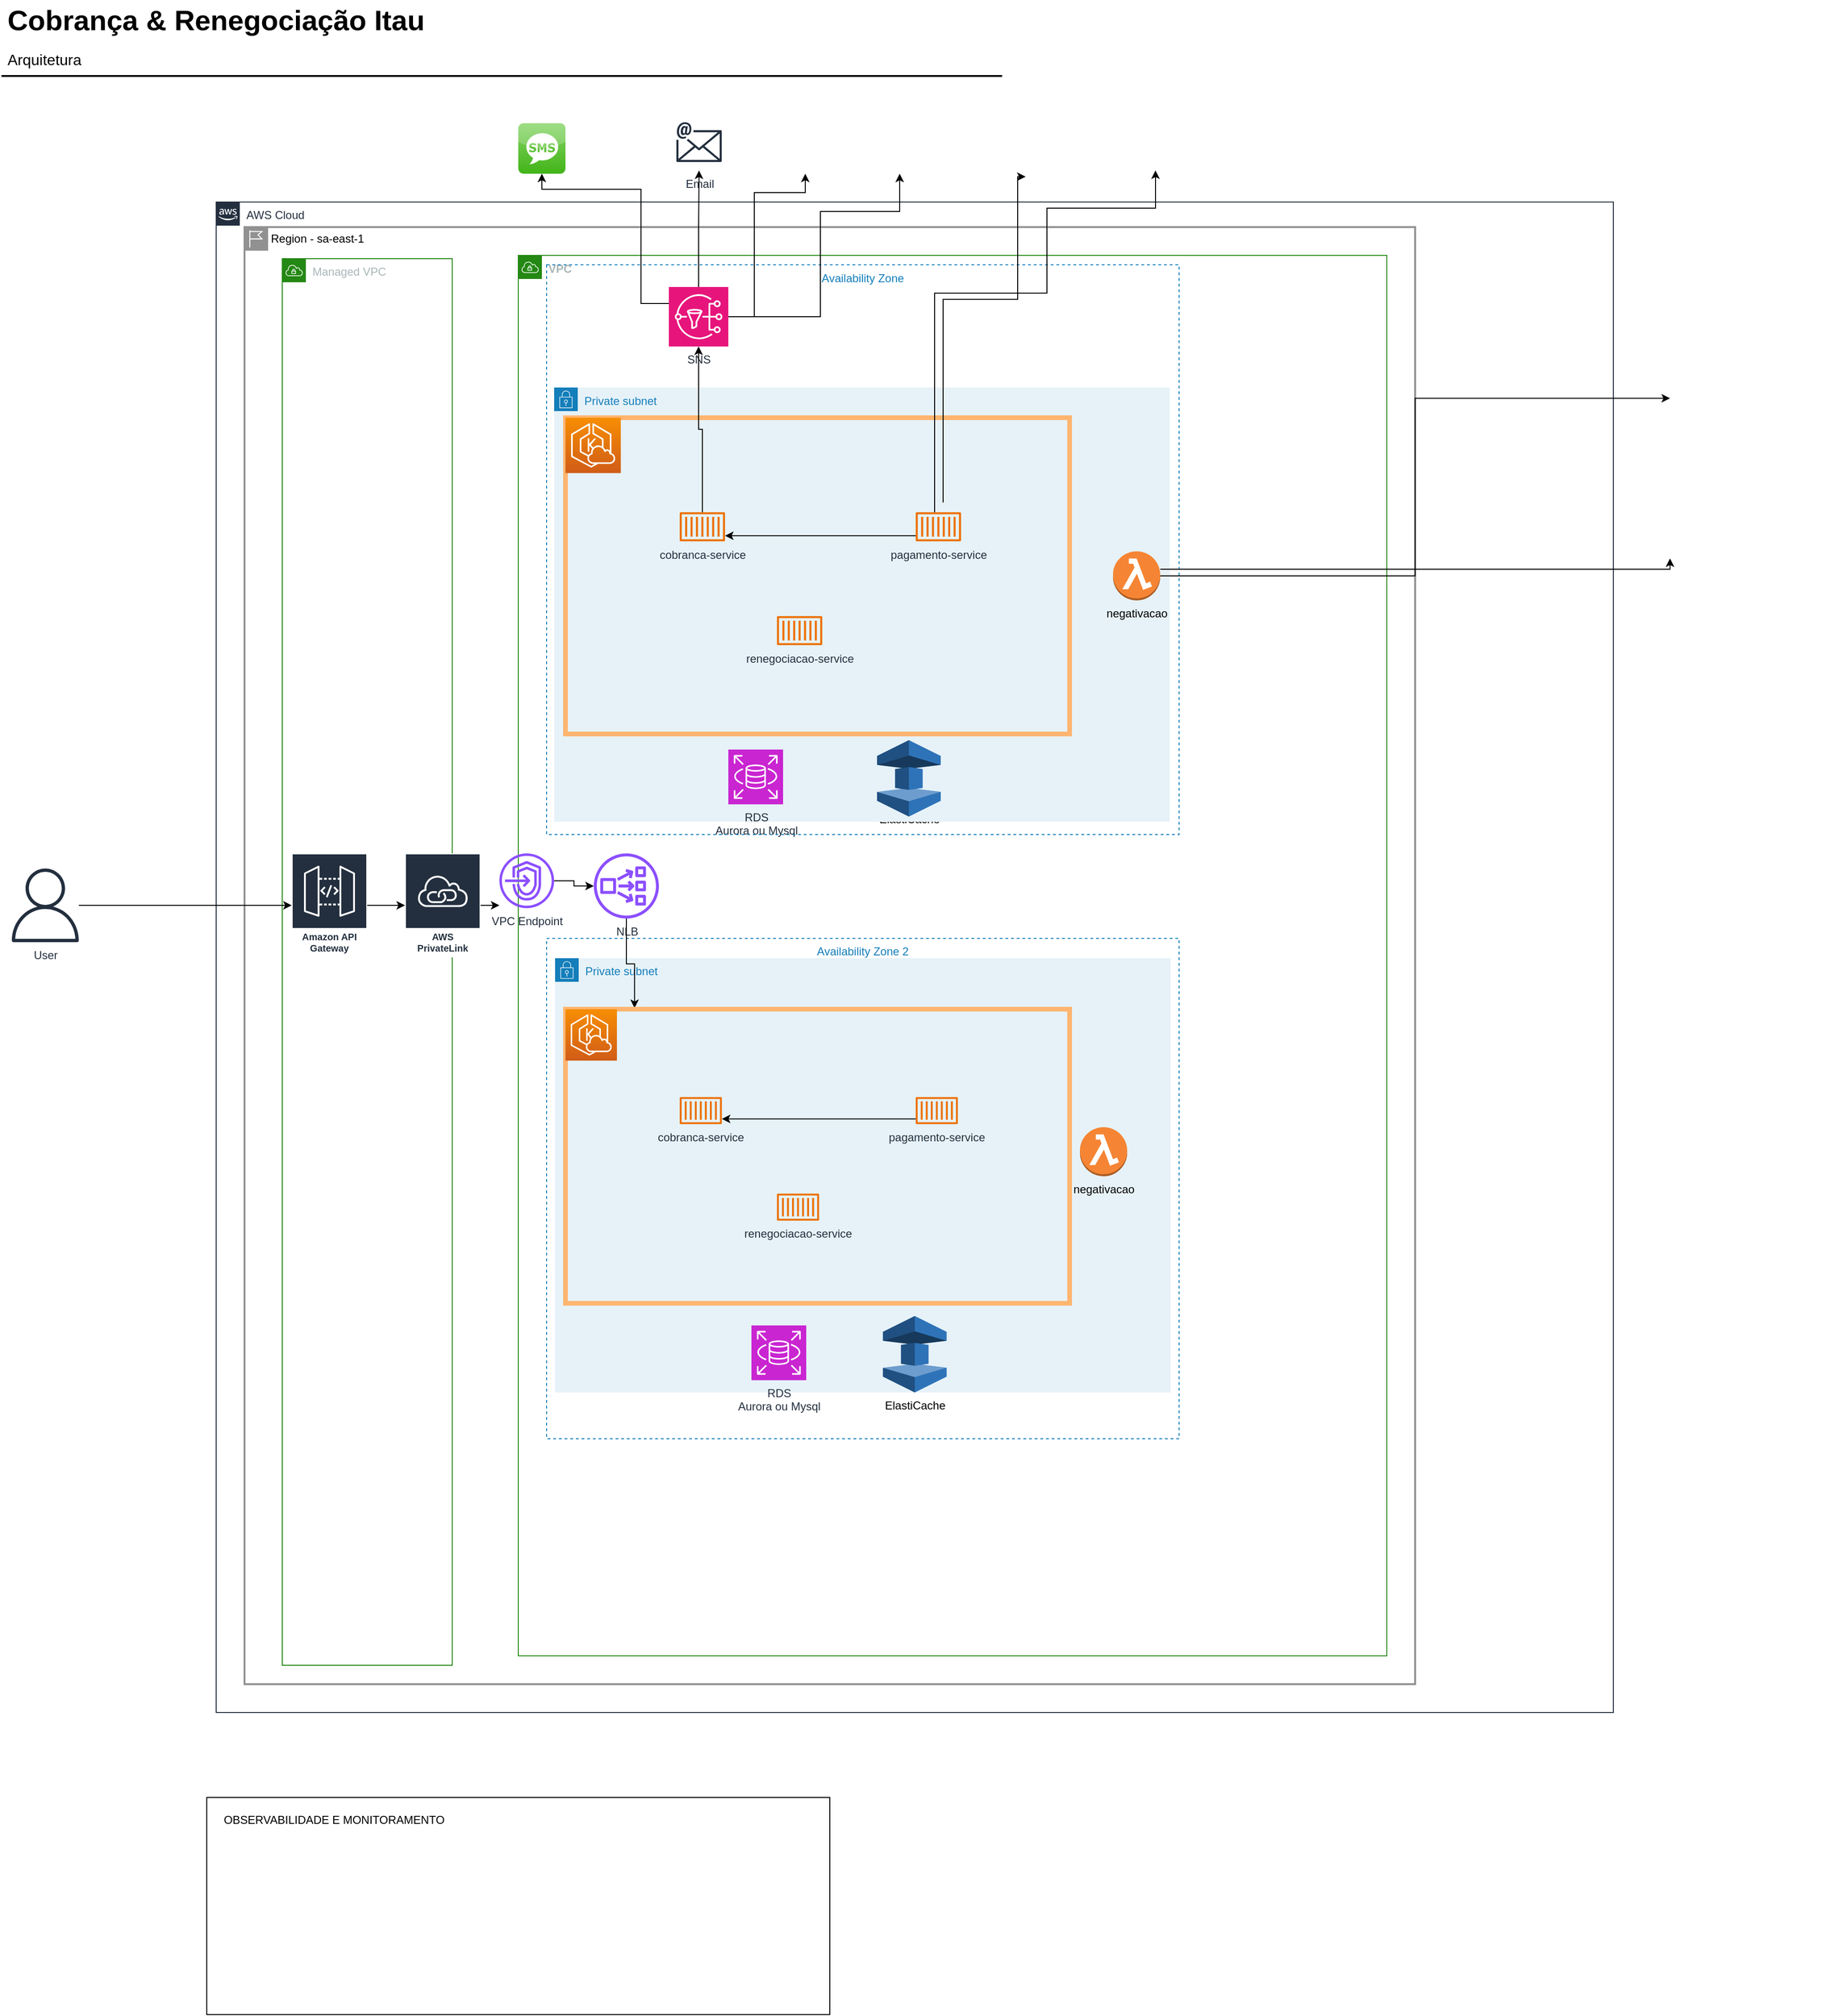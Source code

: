 <mxfile version="21.8.0" type="device" pages="2">
  <diagram id="Ht1M8jgEwFfnCIfOTk4-" name="Page-1">
    <mxGraphModel dx="3713" dy="2057" grid="1" gridSize="10" guides="1" tooltips="1" connect="1" arrows="1" fold="1" page="1" pageScale="1" pageWidth="827" pageHeight="1169" math="0" shadow="0">
      <root>
        <mxCell id="0" />
        <mxCell id="1" parent="0" />
        <mxCell id="xATtdPnlYXgzlTv7SYKk-98" value="Managed VPC" style="points=[[0,0],[0.25,0],[0.5,0],[0.75,0],[1,0],[1,0.25],[1,0.5],[1,0.75],[1,1],[0.75,1],[0.5,1],[0.25,1],[0,1],[0,0.75],[0,0.5],[0,0.25]];outlineConnect=0;gradientColor=none;html=1;whiteSpace=wrap;fontSize=12;fontStyle=0;container=1;pointerEvents=0;collapsible=0;recursiveResize=0;shape=mxgraph.aws4.group;grIcon=mxgraph.aws4.group_vpc;strokeColor=#248814;fillColor=none;verticalAlign=top;align=left;spacingLeft=30;fontColor=#AAB7B8;dashed=0;" vertex="1" parent="1">
          <mxGeometry x="330" y="300" width="180" height="1490" as="geometry" />
        </mxCell>
        <mxCell id="jZVaUwOg5UY3L9NAnvdq-71" value="AWS Cloud" style="points=[[0,0],[0.25,0],[0.5,0],[0.75,0],[1,0],[1,0.25],[1,0.5],[1,0.75],[1,1],[0.75,1],[0.5,1],[0.25,1],[0,1],[0,0.75],[0,0.5],[0,0.25]];outlineConnect=0;gradientColor=none;html=1;whiteSpace=wrap;fontSize=12;fontStyle=0;shape=mxgraph.aws4.group;grIcon=mxgraph.aws4.group_aws_cloud_alt;strokeColor=#232F3E;fillColor=none;verticalAlign=top;align=left;spacingLeft=30;fontColor=#232F3E;dashed=0;labelBackgroundColor=none;container=1;pointerEvents=0;collapsible=0;recursiveResize=0;" parent="1" vertex="1">
          <mxGeometry x="260" y="240" width="1480" height="1600" as="geometry" />
        </mxCell>
        <UserObject label="VPC&lt;br&gt;" link="https://aws.amazon.com/blogs/containers/running-microservices-in-amazon-eks-with-aws-app-mesh-and-kong/" id="PaQT0YIRvXrTytDS5442-33">
          <mxCell style="points=[[0,0],[0.25,0],[0.5,0],[0.75,0],[1,0],[1,0.25],[1,0.5],[1,0.75],[1,1],[0.75,1],[0.5,1],[0.25,1],[0,1],[0,0.75],[0,0.5],[0,0.25]];outlineConnect=0;gradientColor=none;html=1;whiteSpace=wrap;fontSize=12;fontStyle=1;container=1;pointerEvents=0;collapsible=0;recursiveResize=0;shape=mxgraph.aws4.group;grIcon=mxgraph.aws4.group_vpc;strokeColor=#248814;fillColor=none;verticalAlign=top;align=left;spacingLeft=30;fontColor=#AAB7B8;dashed=0;" parent="jZVaUwOg5UY3L9NAnvdq-71" vertex="1">
            <mxGeometry x="320" y="56.56" width="920" height="1483.44" as="geometry" />
          </mxCell>
        </UserObject>
        <mxCell id="xATtdPnlYXgzlTv7SYKk-119" value="Private subnet" style="points=[[0,0],[0.25,0],[0.5,0],[0.75,0],[1,0],[1,0.25],[1,0.5],[1,0.75],[1,1],[0.75,1],[0.5,1],[0.25,1],[0,1],[0,0.75],[0,0.5],[0,0.25]];outlineConnect=0;gradientColor=none;html=1;whiteSpace=wrap;fontSize=12;fontStyle=0;container=1;pointerEvents=0;collapsible=0;recursiveResize=0;shape=mxgraph.aws4.group;grIcon=mxgraph.aws4.group_security_group;grStroke=0;strokeColor=#147EBA;fillColor=#E6F2F8;verticalAlign=top;align=left;spacingLeft=30;fontColor=#147EBA;dashed=0;" vertex="1" parent="PaQT0YIRvXrTytDS5442-33">
          <mxGeometry x="39" y="744.44" width="652" height="460" as="geometry" />
        </mxCell>
        <mxCell id="xATtdPnlYXgzlTv7SYKk-6" value="ElastiCache" style="outlineConnect=0;dashed=0;verticalLabelPosition=bottom;verticalAlign=top;align=center;html=1;shape=mxgraph.aws3.elasticache;fillColor=#2E73B8;gradientColor=none;" vertex="1" parent="PaQT0YIRvXrTytDS5442-33">
          <mxGeometry x="380" y="501.94" width="67.5" height="81" as="geometry" />
        </mxCell>
        <mxCell id="xATtdPnlYXgzlTv7SYKk-18" value="Availability Zone 2" style="fillColor=none;strokeColor=#147EBA;dashed=1;verticalAlign=top;fontStyle=0;fontColor=#147EBA;whiteSpace=wrap;html=1;" vertex="1" parent="PaQT0YIRvXrTytDS5442-33">
          <mxGeometry x="30" y="723.44" width="670" height="530" as="geometry" />
        </mxCell>
        <mxCell id="xATtdPnlYXgzlTv7SYKk-89" value="ElastiCache" style="outlineConnect=0;dashed=0;verticalLabelPosition=bottom;verticalAlign=top;align=center;html=1;shape=mxgraph.aws3.elasticache;fillColor=#2E73B8;gradientColor=none;" vertex="1" parent="PaQT0YIRvXrTytDS5442-33">
          <mxGeometry x="386.25" y="1123.44" width="67.5" height="81" as="geometry" />
        </mxCell>
        <mxCell id="PaQT0YIRvXrTytDS5442-36" value="Region - sa-east-1" style="shape=mxgraph.ibm.box;prType=region;fontStyle=0;verticalAlign=top;align=left;spacingLeft=32;spacingTop=4;fillColor=none;rounded=0;whiteSpace=wrap;html=1;strokeColor=#919191;strokeWidth=2;dashed=0;container=1;spacing=-4;collapsible=0;expand=0;recursiveResize=0;" parent="jZVaUwOg5UY3L9NAnvdq-71" vertex="1">
          <mxGeometry x="30" y="26.56" width="1240" height="1543.44" as="geometry" />
        </mxCell>
        <mxCell id="PaQT0YIRvXrTytDS5442-11" value="SNS" style="sketch=0;points=[[0,0,0],[0.25,0,0],[0.5,0,0],[0.75,0,0],[1,0,0],[0,1,0],[0.25,1,0],[0.5,1,0],[0.75,1,0],[1,1,0],[0,0.25,0],[0,0.5,0],[0,0.75,0],[1,0.25,0],[1,0.5,0],[1,0.75,0]];outlineConnect=0;fontColor=#232F3E;fillColor=#E7157B;strokeColor=#ffffff;dashed=0;verticalLabelPosition=bottom;verticalAlign=top;align=center;html=1;fontSize=12;fontStyle=0;aspect=fixed;shape=mxgraph.aws4.resourceIcon;resIcon=mxgraph.aws4.sns;" parent="PaQT0YIRvXrTytDS5442-36" vertex="1">
          <mxGeometry x="449.5" y="63.44" width="63" height="63" as="geometry" />
        </mxCell>
        <mxCell id="xATtdPnlYXgzlTv7SYKk-79" value="negativacao" style="outlineConnect=0;dashed=0;verticalLabelPosition=bottom;verticalAlign=top;align=center;html=1;shape=mxgraph.aws3.lambda_function;fillColor=#F58534;gradientColor=none;" vertex="1" parent="PaQT0YIRvXrTytDS5442-36">
          <mxGeometry x="885" y="953.44" width="50" height="52" as="geometry" />
        </mxCell>
        <mxCell id="xATtdPnlYXgzlTv7SYKk-88" value="RDS&lt;br&gt;Aurora ou Mysql" style="sketch=0;points=[[0,0,0],[0.25,0,0],[0.5,0,0],[0.75,0,0],[1,0,0],[0,1,0],[0.25,1,0],[0.5,1,0],[0.75,1,0],[1,1,0],[0,0.25,0],[0,0.5,0],[0,0.75,0],[1,0.25,0],[1,0.5,0],[1,0.75,0]];outlineConnect=0;fontColor=#232F3E;fillColor=#C925D1;strokeColor=#ffffff;dashed=0;verticalLabelPosition=bottom;verticalAlign=top;align=center;html=1;fontSize=12;fontStyle=0;aspect=fixed;shape=mxgraph.aws4.resourceIcon;resIcon=mxgraph.aws4.rds;" vertex="1" parent="PaQT0YIRvXrTytDS5442-36">
          <mxGeometry x="537" y="1163.44" width="58" height="58" as="geometry" />
        </mxCell>
        <mxCell id="xATtdPnlYXgzlTv7SYKk-107" style="edgeStyle=orthogonalEdgeStyle;rounded=0;orthogonalLoop=1;jettySize=auto;html=1;" edge="1" parent="PaQT0YIRvXrTytDS5442-36" source="xATtdPnlYXgzlTv7SYKk-11" target="xATtdPnlYXgzlTv7SYKk-99">
          <mxGeometry relative="1" as="geometry" />
        </mxCell>
        <mxCell id="xATtdPnlYXgzlTv7SYKk-11" value="Amazon API Gateway" style="sketch=0;outlineConnect=0;fontColor=#232F3E;gradientColor=none;strokeColor=#ffffff;fillColor=#232F3E;dashed=0;verticalLabelPosition=middle;verticalAlign=bottom;align=center;html=1;whiteSpace=wrap;fontSize=10;fontStyle=1;spacing=3;shape=mxgraph.aws4.productIcon;prIcon=mxgraph.aws4.api_gateway;" vertex="1" parent="PaQT0YIRvXrTytDS5442-36">
          <mxGeometry x="50" y="663.44" width="80" height="110" as="geometry" />
        </mxCell>
        <mxCell id="xATtdPnlYXgzlTv7SYKk-110" style="edgeStyle=orthogonalEdgeStyle;rounded=0;orthogonalLoop=1;jettySize=auto;html=1;" edge="1" parent="PaQT0YIRvXrTytDS5442-36" source="xATtdPnlYXgzlTv7SYKk-91" target="xATtdPnlYXgzlTv7SYKk-92">
          <mxGeometry relative="1" as="geometry" />
        </mxCell>
        <mxCell id="xATtdPnlYXgzlTv7SYKk-91" value="VPC Endpoint" style="sketch=0;outlineConnect=0;fontColor=#232F3E;gradientColor=none;fillColor=#8C4FFF;strokeColor=none;dashed=0;verticalLabelPosition=bottom;verticalAlign=top;align=center;html=1;fontSize=12;fontStyle=0;aspect=fixed;pointerEvents=1;shape=mxgraph.aws4.endpoints;" vertex="1" parent="PaQT0YIRvXrTytDS5442-36">
          <mxGeometry x="270" y="663.44" width="58" height="58" as="geometry" />
        </mxCell>
        <mxCell id="xATtdPnlYXgzlTv7SYKk-92" value="NLB&lt;br&gt;" style="sketch=0;outlineConnect=0;fontColor=#232F3E;gradientColor=none;fillColor=#8C4FFF;strokeColor=none;dashed=0;verticalLabelPosition=bottom;verticalAlign=top;align=center;html=1;fontSize=12;fontStyle=0;aspect=fixed;pointerEvents=1;shape=mxgraph.aws4.network_load_balancer;" vertex="1" parent="PaQT0YIRvXrTytDS5442-36">
          <mxGeometry x="370" y="663.44" width="69" height="69" as="geometry" />
        </mxCell>
        <mxCell id="xATtdPnlYXgzlTv7SYKk-109" style="edgeStyle=orthogonalEdgeStyle;rounded=0;orthogonalLoop=1;jettySize=auto;html=1;" edge="1" parent="PaQT0YIRvXrTytDS5442-36" source="xATtdPnlYXgzlTv7SYKk-99">
          <mxGeometry relative="1" as="geometry">
            <mxPoint x="270" y="718.44" as="targetPoint" />
          </mxGeometry>
        </mxCell>
        <mxCell id="xATtdPnlYXgzlTv7SYKk-99" value="AWS PrivateLink" style="sketch=0;outlineConnect=0;fontColor=#232F3E;gradientColor=none;strokeColor=#ffffff;fillColor=#232F3E;dashed=0;verticalLabelPosition=middle;verticalAlign=bottom;align=center;html=1;whiteSpace=wrap;fontSize=10;fontStyle=1;spacing=3;shape=mxgraph.aws4.productIcon;prIcon=mxgraph.aws4.privatelink;" vertex="1" parent="PaQT0YIRvXrTytDS5442-36">
          <mxGeometry x="170" y="663.44" width="80" height="110" as="geometry" />
        </mxCell>
        <mxCell id="xATtdPnlYXgzlTv7SYKk-101" style="edgeStyle=orthogonalEdgeStyle;rounded=0;orthogonalLoop=1;jettySize=auto;html=1;entryX=0.137;entryY=-0.004;entryDx=0;entryDy=0;entryPerimeter=0;" edge="1" parent="PaQT0YIRvXrTytDS5442-36" source="xATtdPnlYXgzlTv7SYKk-92" target="xATtdPnlYXgzlTv7SYKk-82">
          <mxGeometry relative="1" as="geometry" />
        </mxCell>
        <mxCell id="xATtdPnlYXgzlTv7SYKk-116" value="Private subnet" style="points=[[0,0],[0.25,0],[0.5,0],[0.75,0],[1,0],[1,0.25],[1,0.5],[1,0.75],[1,1],[0.75,1],[0.5,1],[0.25,1],[0,1],[0,0.75],[0,0.5],[0,0.25]];outlineConnect=0;gradientColor=none;html=1;whiteSpace=wrap;fontSize=12;fontStyle=0;container=1;pointerEvents=0;collapsible=0;recursiveResize=0;shape=mxgraph.aws4.group;grIcon=mxgraph.aws4.group_security_group;grStroke=0;strokeColor=#147EBA;fillColor=#E6F2F8;verticalAlign=top;align=left;spacingLeft=30;fontColor=#147EBA;dashed=0;" vertex="1" parent="PaQT0YIRvXrTytDS5442-36">
          <mxGeometry x="328" y="170" width="652" height="460" as="geometry" />
        </mxCell>
        <mxCell id="PaQT0YIRvXrTytDS5442-8" value="" style="group" parent="PaQT0YIRvXrTytDS5442-36" vertex="1" connectable="0">
          <mxGeometry x="340" y="201.94" width="534" height="335" as="geometry" />
        </mxCell>
        <mxCell id="PaQT0YIRvXrTytDS5442-9" value="" style="group" parent="PaQT0YIRvXrTytDS5442-8" vertex="1" connectable="0">
          <mxGeometry width="534" height="335" as="geometry" />
        </mxCell>
        <mxCell id="PaQT0YIRvXrTytDS5442-5" value="" style="rounded=0;whiteSpace=wrap;html=1;fillColor=none;strokeColor=#FFB570;strokeWidth=5;" parent="PaQT0YIRvXrTytDS5442-9" vertex="1">
          <mxGeometry width="534" height="335" as="geometry" />
        </mxCell>
        <mxCell id="AbQzRZY4YH4jwbNWj6oM-6" value="" style="sketch=0;points=[[0,0,0],[0.25,0,0],[0.5,0,0],[0.75,0,0],[1,0,0],[0,1,0],[0.25,1,0],[0.5,1,0],[0.75,1,0],[1,1,0],[0,0.25,0],[0,0.5,0],[0,0.75,0],[1,0.25,0],[1,0.5,0],[1,0.75,0]];outlineConnect=0;fontColor=#232F3E;gradientColor=#F78E04;gradientDirection=north;fillColor=#D05C17;strokeColor=#ffffff;dashed=0;verticalLabelPosition=bottom;verticalAlign=top;align=center;html=1;fontSize=12;fontStyle=0;aspect=fixed;shape=mxgraph.aws4.resourceIcon;resIcon=mxgraph.aws4.eks_cloud;" parent="PaQT0YIRvXrTytDS5442-9" vertex="1">
          <mxGeometry width="58.61" height="58.61" as="geometry" />
        </mxCell>
        <mxCell id="PaQT0YIRvXrTytDS5442-1" value="cobranca-service" style="sketch=0;outlineConnect=0;fontColor=#232F3E;gradientColor=none;fillColor=#ED7100;strokeColor=none;dashed=0;verticalLabelPosition=bottom;verticalAlign=top;align=center;html=1;fontSize=12;fontStyle=0;aspect=fixed;pointerEvents=1;shape=mxgraph.aws4.container_1;" parent="PaQT0YIRvXrTytDS5442-9" vertex="1">
          <mxGeometry x="121" y="100" width="48" height="31" as="geometry" />
        </mxCell>
        <mxCell id="PaQT0YIRvXrTytDS5442-42" style="edgeStyle=orthogonalEdgeStyle;rounded=0;orthogonalLoop=1;jettySize=auto;html=1;" parent="PaQT0YIRvXrTytDS5442-9" source="PaQT0YIRvXrTytDS5442-3" target="PaQT0YIRvXrTytDS5442-1" edge="1">
          <mxGeometry relative="1" as="geometry">
            <Array as="points">
              <mxPoint x="304" y="125" />
              <mxPoint x="304" y="125" />
            </Array>
          </mxGeometry>
        </mxCell>
        <mxCell id="PaQT0YIRvXrTytDS5442-3" value="pagamento-service" style="sketch=0;outlineConnect=0;fontColor=#232F3E;gradientColor=none;fillColor=#ED7100;strokeColor=none;dashed=0;verticalLabelPosition=bottom;verticalAlign=top;align=center;html=1;fontSize=12;fontStyle=0;aspect=fixed;pointerEvents=1;shape=mxgraph.aws4.container_1;" parent="PaQT0YIRvXrTytDS5442-9" vertex="1">
          <mxGeometry x="371" y="100" width="48" height="31" as="geometry" />
        </mxCell>
        <mxCell id="PaQT0YIRvXrTytDS5442-4" value="renegociacao-service" style="sketch=0;outlineConnect=0;fontColor=#232F3E;gradientColor=none;fillColor=#ED7100;strokeColor=none;dashed=0;verticalLabelPosition=bottom;verticalAlign=top;align=center;html=1;fontSize=12;fontStyle=0;aspect=fixed;pointerEvents=1;shape=mxgraph.aws4.container_1;" parent="PaQT0YIRvXrTytDS5442-9" vertex="1">
          <mxGeometry x="224" y="210" width="48" height="31" as="geometry" />
        </mxCell>
        <mxCell id="PaQT0YIRvXrTytDS5442-12" style="edgeStyle=orthogonalEdgeStyle;rounded=0;orthogonalLoop=1;jettySize=auto;html=1;" parent="PaQT0YIRvXrTytDS5442-36" source="PaQT0YIRvXrTytDS5442-1" target="PaQT0YIRvXrTytDS5442-11" edge="1">
          <mxGeometry relative="1" as="geometry" />
        </mxCell>
        <mxCell id="PaQT0YIRvXrTytDS5442-14" value="negativacao" style="outlineConnect=0;dashed=0;verticalLabelPosition=bottom;verticalAlign=top;align=center;html=1;shape=mxgraph.aws3.lambda_function;fillColor=#F58534;gradientColor=none;" parent="PaQT0YIRvXrTytDS5442-36" vertex="1">
          <mxGeometry x="920" y="343.44" width="50" height="52" as="geometry" />
        </mxCell>
        <mxCell id="PaQT0YIRvXrTytDS5442-27" value="RDS&lt;br&gt;Aurora ou Mysql" style="sketch=0;points=[[0,0,0],[0.25,0,0],[0.5,0,0],[0.75,0,0],[1,0,0],[0,1,0],[0.25,1,0],[0.5,1,0],[0.75,1,0],[1,1,0],[0,0.25,0],[0,0.5,0],[0,0.75,0],[1,0.25,0],[1,0.5,0],[1,0.75,0]];outlineConnect=0;fontColor=#232F3E;fillColor=#C925D1;strokeColor=#ffffff;dashed=0;verticalLabelPosition=bottom;verticalAlign=top;align=center;html=1;fontSize=12;fontStyle=0;aspect=fixed;shape=mxgraph.aws4.resourceIcon;resIcon=mxgraph.aws4.rds;" parent="PaQT0YIRvXrTytDS5442-36" vertex="1">
          <mxGeometry x="512.5" y="553.44" width="58" height="58" as="geometry" />
        </mxCell>
        <mxCell id="xATtdPnlYXgzlTv7SYKk-80" value="" style="group" vertex="1" connectable="0" parent="PaQT0YIRvXrTytDS5442-36">
          <mxGeometry x="340" y="828.44" width="534" height="311.56" as="geometry" />
        </mxCell>
        <mxCell id="xATtdPnlYXgzlTv7SYKk-81" value="" style="group" vertex="1" connectable="0" parent="xATtdPnlYXgzlTv7SYKk-80">
          <mxGeometry width="534" height="311.56" as="geometry" />
        </mxCell>
        <mxCell id="xATtdPnlYXgzlTv7SYKk-82" value="" style="rounded=0;whiteSpace=wrap;html=1;fillColor=none;strokeColor=#FFB570;strokeWidth=5;" vertex="1" parent="xATtdPnlYXgzlTv7SYKk-81">
          <mxGeometry width="534" height="311.56" as="geometry" />
        </mxCell>
        <mxCell id="xATtdPnlYXgzlTv7SYKk-83" value="" style="sketch=0;points=[[0,0,0],[0.25,0,0],[0.5,0,0],[0.75,0,0],[1,0,0],[0,1,0],[0.25,1,0],[0.5,1,0],[0.75,1,0],[1,1,0],[0,0.25,0],[0,0.5,0],[0,0.75,0],[1,0.25,0],[1,0.5,0],[1,0.75,0]];outlineConnect=0;fontColor=#232F3E;gradientColor=#F78E04;gradientDirection=north;fillColor=#D05C17;strokeColor=#ffffff;dashed=0;verticalLabelPosition=bottom;verticalAlign=top;align=center;html=1;fontSize=12;fontStyle=0;aspect=fixed;shape=mxgraph.aws4.resourceIcon;resIcon=mxgraph.aws4.eks_cloud;" vertex="1" parent="xATtdPnlYXgzlTv7SYKk-81">
          <mxGeometry width="54.509" height="54.509" as="geometry" />
        </mxCell>
        <mxCell id="xATtdPnlYXgzlTv7SYKk-84" value="cobranca-service" style="sketch=0;outlineConnect=0;fontColor=#232F3E;gradientColor=none;fillColor=#ED7100;strokeColor=none;dashed=0;verticalLabelPosition=bottom;verticalAlign=top;align=center;html=1;fontSize=12;fontStyle=0;aspect=fixed;pointerEvents=1;shape=mxgraph.aws4.container_1;" vertex="1" parent="xATtdPnlYXgzlTv7SYKk-81">
          <mxGeometry x="121" y="93.003" width="44.641" height="28.831" as="geometry" />
        </mxCell>
        <mxCell id="xATtdPnlYXgzlTv7SYKk-85" style="edgeStyle=orthogonalEdgeStyle;rounded=0;orthogonalLoop=1;jettySize=auto;html=1;" edge="1" parent="xATtdPnlYXgzlTv7SYKk-81" source="xATtdPnlYXgzlTv7SYKk-86" target="xATtdPnlYXgzlTv7SYKk-84">
          <mxGeometry relative="1" as="geometry">
            <Array as="points">
              <mxPoint x="304" y="116.254" />
              <mxPoint x="304" y="116.254" />
            </Array>
          </mxGeometry>
        </mxCell>
        <mxCell id="xATtdPnlYXgzlTv7SYKk-86" value="pagamento-service" style="sketch=0;outlineConnect=0;fontColor=#232F3E;gradientColor=none;fillColor=#ED7100;strokeColor=none;dashed=0;verticalLabelPosition=bottom;verticalAlign=top;align=center;html=1;fontSize=12;fontStyle=0;aspect=fixed;pointerEvents=1;shape=mxgraph.aws4.container_1;" vertex="1" parent="xATtdPnlYXgzlTv7SYKk-81">
          <mxGeometry x="371" y="93.003" width="44.641" height="28.831" as="geometry" />
        </mxCell>
        <mxCell id="xATtdPnlYXgzlTv7SYKk-87" value="renegociacao-service" style="sketch=0;outlineConnect=0;fontColor=#232F3E;gradientColor=none;fillColor=#ED7100;strokeColor=none;dashed=0;verticalLabelPosition=bottom;verticalAlign=top;align=center;html=1;fontSize=12;fontStyle=0;aspect=fixed;pointerEvents=1;shape=mxgraph.aws4.container_1;" vertex="1" parent="xATtdPnlYXgzlTv7SYKk-81">
          <mxGeometry x="224" y="195.306" width="44.641" height="28.831" as="geometry" />
        </mxCell>
        <mxCell id="PaQT0YIRvXrTytDS5442-34" value="Availability Zone" style="fillColor=none;strokeColor=#147EBA;dashed=1;verticalAlign=top;fontStyle=0;fontColor=#147EBA;whiteSpace=wrap;html=1;" parent="jZVaUwOg5UY3L9NAnvdq-71" vertex="1">
          <mxGeometry x="350" y="66.56" width="670" height="603.44" as="geometry" />
        </mxCell>
        <mxCell id="PaQT0YIRvXrTytDS5442-13" value="" style="shape=image;html=1;verticalAlign=top;verticalLabelPosition=bottom;labelBackgroundColor=#ffffff;imageAspect=0;aspect=fixed;image=https://cdn3.iconfinder.com/data/icons/2018-social-media-logotypes/1000/2018_social_media_popular_app_logo-whatsapp-128.png" parent="jZVaUwOg5UY3L9NAnvdq-71" vertex="1">
          <mxGeometry x="700" y="-78.04" width="48" height="48" as="geometry" />
        </mxCell>
        <mxCell id="PaQT0YIRvXrTytDS5442-21" value="" style="dashed=0;outlineConnect=0;html=1;align=center;labelPosition=center;verticalLabelPosition=bottom;verticalAlign=top;shape=mxgraph.webicons.sms;fillColor=#86D466;gradientColor=#42B418" parent="jZVaUwOg5UY3L9NAnvdq-71" vertex="1">
          <mxGeometry x="320" y="-83.44" width="50" height="53.4" as="geometry" />
        </mxCell>
        <mxCell id="PaQT0YIRvXrTytDS5442-23" value="Email" style="sketch=0;outlineConnect=0;fontColor=#232F3E;gradientColor=none;strokeColor=#232F3E;fillColor=#ffffff;dashed=0;verticalLabelPosition=bottom;verticalAlign=top;align=center;html=1;fontSize=12;fontStyle=0;aspect=fixed;shape=mxgraph.aws4.resourceIcon;resIcon=mxgraph.aws4.email;" parent="jZVaUwOg5UY3L9NAnvdq-71" vertex="1">
          <mxGeometry x="481.5" y="-93.44" width="60" height="60" as="geometry" />
        </mxCell>
        <mxCell id="PaQT0YIRvXrTytDS5442-24" style="edgeStyle=orthogonalEdgeStyle;rounded=0;orthogonalLoop=1;jettySize=auto;html=1;" parent="jZVaUwOg5UY3L9NAnvdq-71" source="PaQT0YIRvXrTytDS5442-11" target="PaQT0YIRvXrTytDS5442-21" edge="1">
          <mxGeometry relative="1" as="geometry">
            <Array as="points">
              <mxPoint x="450" y="107.56" />
              <mxPoint x="450" y="-13.44" />
              <mxPoint x="345" y="-13.44" />
            </Array>
          </mxGeometry>
        </mxCell>
        <mxCell id="PaQT0YIRvXrTytDS5442-25" style="edgeStyle=orthogonalEdgeStyle;rounded=0;orthogonalLoop=1;jettySize=auto;html=1;" parent="jZVaUwOg5UY3L9NAnvdq-71" source="PaQT0YIRvXrTytDS5442-11" target="PaQT0YIRvXrTytDS5442-23" edge="1">
          <mxGeometry relative="1" as="geometry" />
        </mxCell>
        <mxCell id="PaQT0YIRvXrTytDS5442-26" value="" style="shape=image;html=1;verticalAlign=top;verticalLabelPosition=bottom;labelBackgroundColor=#ffffff;imageAspect=0;aspect=fixed;image=https://cdn0.iconfinder.com/data/icons/business-startup-10/50/65-128.png" parent="jZVaUwOg5UY3L9NAnvdq-71" vertex="1">
          <mxGeometry x="600" y="-78.04" width="48" height="48" as="geometry" />
        </mxCell>
        <mxCell id="PaQT0YIRvXrTytDS5442-44" style="edgeStyle=orthogonalEdgeStyle;rounded=0;orthogonalLoop=1;jettySize=auto;html=1;entryX=0.5;entryY=1;entryDx=0;entryDy=0;" parent="jZVaUwOg5UY3L9NAnvdq-71" edge="1">
          <mxGeometry relative="1" as="geometry">
            <mxPoint x="770" y="318.22" as="sourcePoint" />
            <mxPoint x="857.395" y="-26.87" as="targetPoint" />
            <Array as="points">
              <mxPoint x="770" y="103.13" />
              <mxPoint x="849" y="103.13" />
              <mxPoint x="849" y="-26.87" />
            </Array>
          </mxGeometry>
        </mxCell>
        <mxCell id="xATtdPnlYXgzlTv7SYKk-113" style="edgeStyle=orthogonalEdgeStyle;rounded=0;orthogonalLoop=1;jettySize=auto;html=1;entryX=0.5;entryY=1;entryDx=0;entryDy=0;" edge="1" parent="jZVaUwOg5UY3L9NAnvdq-71" source="PaQT0YIRvXrTytDS5442-11" target="PaQT0YIRvXrTytDS5442-26">
          <mxGeometry relative="1" as="geometry">
            <Array as="points">
              <mxPoint x="570" y="122" />
              <mxPoint x="570" y="-10" />
              <mxPoint x="624" y="-10" />
            </Array>
          </mxGeometry>
        </mxCell>
        <mxCell id="xATtdPnlYXgzlTv7SYKk-114" style="edgeStyle=orthogonalEdgeStyle;rounded=0;orthogonalLoop=1;jettySize=auto;html=1;entryX=0.5;entryY=1;entryDx=0;entryDy=0;" edge="1" parent="jZVaUwOg5UY3L9NAnvdq-71" source="PaQT0YIRvXrTytDS5442-11" target="PaQT0YIRvXrTytDS5442-13">
          <mxGeometry relative="1" as="geometry">
            <mxPoint x="730" y="-20" as="targetPoint" />
            <Array as="points">
              <mxPoint x="640" y="122" />
              <mxPoint x="640" y="10" />
              <mxPoint x="724" y="10" />
            </Array>
          </mxGeometry>
        </mxCell>
        <mxCell id="xATtdPnlYXgzlTv7SYKk-121" value="" style="outlineConnect=0;dashed=0;verticalLabelPosition=bottom;verticalAlign=top;align=center;html=1;shape=mxgraph.aws3.elasticache;fillColor=#2E73B8;gradientColor=none;" vertex="1" parent="jZVaUwOg5UY3L9NAnvdq-71">
          <mxGeometry x="700" y="570" width="67.5" height="81" as="geometry" />
        </mxCell>
        <mxCell id="jZVaUwOg5UY3L9NAnvdq-116" value="" style="edgeStyle=elbowEdgeStyle;rounded=0;orthogonalLoop=1;jettySize=auto;html=1;endArrow=open;endFill=0;strokeColor=#545B64;strokeWidth=2;fontSize=14;" parent="1" edge="1">
          <mxGeometry relative="1" as="geometry">
            <mxPoint x="923" y="271.5" as="sourcePoint" />
          </mxGeometry>
        </mxCell>
        <mxCell id="jZVaUwOg5UY3L9NAnvdq-115" value="" style="edgeStyle=elbowEdgeStyle;rounded=0;orthogonalLoop=1;jettySize=auto;html=1;endArrow=open;endFill=0;strokeColor=#545B64;strokeWidth=2;fontSize=14;" parent="1" edge="1">
          <mxGeometry relative="1" as="geometry">
            <mxPoint x="961.333" y="379" as="sourcePoint" />
          </mxGeometry>
        </mxCell>
        <mxCell id="jZVaUwOg5UY3L9NAnvdq-128" value="" style="edgeStyle=elbowEdgeStyle;rounded=0;orthogonalLoop=1;jettySize=auto;html=1;endArrow=open;endFill=0;strokeColor=#545B64;strokeWidth=2;fontSize=14;" parent="1" edge="1">
          <mxGeometry relative="1" as="geometry">
            <mxPoint x="961.333" y="457" as="sourcePoint" />
          </mxGeometry>
        </mxCell>
        <mxCell id="jZVaUwOg5UY3L9NAnvdq-142" value="" style="edgeStyle=elbowEdgeStyle;rounded=0;orthogonalLoop=1;jettySize=auto;html=1;endArrow=open;endFill=0;strokeColor=#545B64;strokeWidth=2;fontSize=14;" parent="1" edge="1">
          <mxGeometry relative="1" as="geometry">
            <mxPoint x="687" y="756.5" as="sourcePoint" />
          </mxGeometry>
        </mxCell>
        <mxCell id="jZVaUwOg5UY3L9NAnvdq-121" value="" style="edgeStyle=elbowEdgeStyle;rounded=0;orthogonalLoop=1;jettySize=auto;html=1;endArrow=open;endFill=0;strokeColor=#545B64;strokeWidth=2;fontSize=14;" parent="1" edge="1">
          <mxGeometry relative="1" as="geometry">
            <mxPoint x="1435.045" y="186.5" as="targetPoint" />
          </mxGeometry>
        </mxCell>
        <mxCell id="-QjtrjUzRDEMRZ5MF8oH-47" value="Cobrança &amp;amp;&amp;nbsp;Renegociação&amp;nbsp;Itau" style="text;html=1;resizable=0;points=[];autosize=1;align=left;verticalAlign=top;spacingTop=-4;fontSize=30;fontStyle=1;labelBackgroundColor=none;" parent="1" vertex="1">
          <mxGeometry x="36.5" y="26.5" width="470" height="40" as="geometry" />
        </mxCell>
        <mxCell id="-QjtrjUzRDEMRZ5MF8oH-48" value="Arquitetura&amp;nbsp;" style="text;html=1;resizable=0;points=[];autosize=1;align=left;verticalAlign=top;spacingTop=-4;fontSize=16;labelBackgroundColor=none;" parent="1" vertex="1">
          <mxGeometry x="36.5" y="76.5" width="110" height="30" as="geometry" />
        </mxCell>
        <mxCell id="SCVMTBWpLvtzJIhz15lM-1" value="" style="line;strokeWidth=2;html=1;fontSize=14;labelBackgroundColor=none;" parent="1" vertex="1">
          <mxGeometry x="32.5" y="101.5" width="1060" height="10" as="geometry" />
        </mxCell>
        <mxCell id="PaQT0YIRvXrTytDS5442-16" value="" style="shape=image;verticalLabelPosition=bottom;labelBackgroundColor=default;verticalAlign=top;aspect=fixed;imageAspect=0;image=https://logodownload.org/wp-content/uploads/2020/07/spc-brasil-logo.png;" parent="1" vertex="1">
          <mxGeometry x="1800" y="420.0" width="158" height="55.83" as="geometry" />
        </mxCell>
        <mxCell id="PaQT0YIRvXrTytDS5442-15" value="" style="shape=image;verticalLabelPosition=bottom;labelBackgroundColor=default;verticalAlign=top;aspect=fixed;imageAspect=0;image=https://logodownload.org/wp-content/uploads/2017/09/serasa-logo.png;" parent="1" vertex="1">
          <mxGeometry x="1800" y="580" width="178" height="75.06" as="geometry" />
        </mxCell>
        <mxCell id="xATtdPnlYXgzlTv7SYKk-21" style="edgeStyle=orthogonalEdgeStyle;rounded=0;orthogonalLoop=1;jettySize=auto;html=1;entryX=0;entryY=0.5;entryDx=0;entryDy=0;" edge="1" parent="1" source="PaQT0YIRvXrTytDS5442-14" target="PaQT0YIRvXrTytDS5442-16">
          <mxGeometry relative="1" as="geometry" />
        </mxCell>
        <mxCell id="xATtdPnlYXgzlTv7SYKk-22" style="edgeStyle=orthogonalEdgeStyle;rounded=0;orthogonalLoop=1;jettySize=auto;html=1;entryX=0;entryY=0.5;entryDx=0;entryDy=0;" edge="1" parent="1" source="PaQT0YIRvXrTytDS5442-14" target="PaQT0YIRvXrTytDS5442-15">
          <mxGeometry relative="1" as="geometry">
            <Array as="points">
              <mxPoint x="1800" y="629" />
            </Array>
          </mxGeometry>
        </mxCell>
        <mxCell id="xATtdPnlYXgzlTv7SYKk-106" style="edgeStyle=orthogonalEdgeStyle;rounded=0;orthogonalLoop=1;jettySize=auto;html=1;" edge="1" parent="1" source="jZVaUwOg5UY3L9NAnvdq-60" target="xATtdPnlYXgzlTv7SYKk-11">
          <mxGeometry relative="1" as="geometry" />
        </mxCell>
        <mxCell id="jZVaUwOg5UY3L9NAnvdq-60" value="User" style="outlineConnect=0;fontColor=#232F3E;gradientColor=none;fillColor=#232F3E;strokeColor=none;dashed=0;verticalLabelPosition=bottom;verticalAlign=top;align=center;html=1;fontSize=12;fontStyle=0;aspect=fixed;pointerEvents=1;shape=mxgraph.aws4.user;labelBackgroundColor=none;" parent="1" vertex="1">
          <mxGeometry x="40" y="946" width="78" height="78" as="geometry" />
        </mxCell>
        <mxCell id="PaQT0YIRvXrTytDS5442-31" value="" style="shape=image;verticalLabelPosition=bottom;labelBackgroundColor=default;verticalAlign=top;aspect=fixed;imageAspect=0;image=https://anenoticias.com/wp-content/uploads/2021/10/Cartao-de-debito-tem-limite.png;" parent="1" vertex="1">
          <mxGeometry x="1190" y="133.43" width="130" height="73.13" as="geometry" />
        </mxCell>
        <mxCell id="PaQT0YIRvXrTytDS5442-45" style="edgeStyle=orthogonalEdgeStyle;rounded=0;orthogonalLoop=1;jettySize=auto;html=1;entryX=0.5;entryY=1;entryDx=0;entryDy=0;" parent="1" source="PaQT0YIRvXrTytDS5442-3" target="PaQT0YIRvXrTytDS5442-31" edge="1">
          <mxGeometry relative="1" as="geometry">
            <Array as="points">
              <mxPoint x="1021" y="336.56" />
              <mxPoint x="1140" y="336.56" />
              <mxPoint x="1140" y="246.56" />
              <mxPoint x="1255" y="246.56" />
            </Array>
          </mxGeometry>
        </mxCell>
        <mxCell id="xATtdPnlYXgzlTv7SYKk-97" value="" style="group" vertex="1" connectable="0" parent="1">
          <mxGeometry x="160" y="1930" width="750" height="230" as="geometry" />
        </mxCell>
        <mxCell id="PaQT0YIRvXrTytDS5442-38" value="" style="shape=image;verticalLabelPosition=bottom;labelBackgroundColor=default;verticalAlign=top;aspect=fixed;imageAspect=0;image=https://seeklogo.com/images/A/appdynamics-logo-A56FC33C67-seeklogo.com.png;" parent="xATtdPnlYXgzlTv7SYKk-97" vertex="1">
          <mxGeometry x="440" y="45" width="81.6" height="90" as="geometry" />
        </mxCell>
        <mxCell id="PaQT0YIRvXrTytDS5442-39" value="" style="shape=image;verticalLabelPosition=bottom;labelBackgroundColor=default;verticalAlign=top;aspect=fixed;imageAspect=0;image=https://upload.wikimedia.org/wikipedia/commons/thumb/3/38/Prometheus_software_logo.svg/2066px-Prometheus_software_logo.svg.png;" parent="xATtdPnlYXgzlTv7SYKk-97" vertex="1">
          <mxGeometry x="580" y="40" width="78.74" height="78.09" as="geometry" />
        </mxCell>
        <mxCell id="PaQT0YIRvXrTytDS5442-40" value="" style="rounded=0;whiteSpace=wrap;html=1;fillColor=none;align=left;" parent="xATtdPnlYXgzlTv7SYKk-97" vertex="1">
          <mxGeometry x="90" width="660" height="230" as="geometry" />
        </mxCell>
        <mxCell id="PaQT0YIRvXrTytDS5442-41" value="OBSERVABILIDADE E MONITORAMENTO" style="text;strokeColor=none;align=center;fillColor=none;html=1;verticalAlign=middle;whiteSpace=wrap;rounded=0;" parent="xATtdPnlYXgzlTv7SYKk-97" vertex="1">
          <mxGeometry y="9" width="450" height="30" as="geometry" />
        </mxCell>
        <mxCell id="PaQT0YIRvXrTytDS5442-37" value="" style="shape=image;verticalLabelPosition=bottom;labelBackgroundColor=default;verticalAlign=top;aspect=fixed;imageAspect=0;image=https://upload.wikimedia.org/wikipedia/commons/f/f8/Splunk_logo.png;" parent="xATtdPnlYXgzlTv7SYKk-97" vertex="1">
          <mxGeometry x="130" y="40" width="268" height="81.07" as="geometry" />
        </mxCell>
        <mxCell id="xATtdPnlYXgzlTv7SYKk-112" value="" style="shape=image;verticalLabelPosition=bottom;labelBackgroundColor=default;verticalAlign=top;aspect=fixed;imageAspect=0;image=https://seeklogo.com/images/B/boleto-codigo-barra-preto-black-bar-code-ticket-logo-AB7B0F1776-seeklogo.com.png;" vertex="1" parent="1">
          <mxGeometry x="1040" y="145.56" width="139.7" height="61" as="geometry" />
        </mxCell>
      </root>
    </mxGraphModel>
  </diagram>
  <diagram id="pvMmxQp2vPjkuukAb98E" name="Page-2">
    <mxGraphModel dx="1114" dy="617" grid="1" gridSize="10" guides="1" tooltips="1" connect="1" arrows="1" fold="1" page="1" pageScale="1" pageWidth="827" pageHeight="1169" math="0" shadow="0">
      <root>
        <mxCell id="0" />
        <mxCell id="1" parent="0" />
      </root>
    </mxGraphModel>
  </diagram>
</mxfile>
